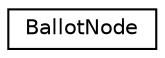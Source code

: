 digraph "Graphical Class Hierarchy"
{
 // LATEX_PDF_SIZE
  edge [fontname="Helvetica",fontsize="10",labelfontname="Helvetica",labelfontsize="10"];
  node [fontname="Helvetica",fontsize="10",shape=record];
  rankdir="LR";
  Node0 [label="BallotNode",height=0.2,width=0.4,color="black", fillcolor="white", style="filled",URL="$classBallotNode.html",tooltip="File name: BallotNode.h. Description: Contains method signatures and attributes for the BallotNode cl..."];
}

